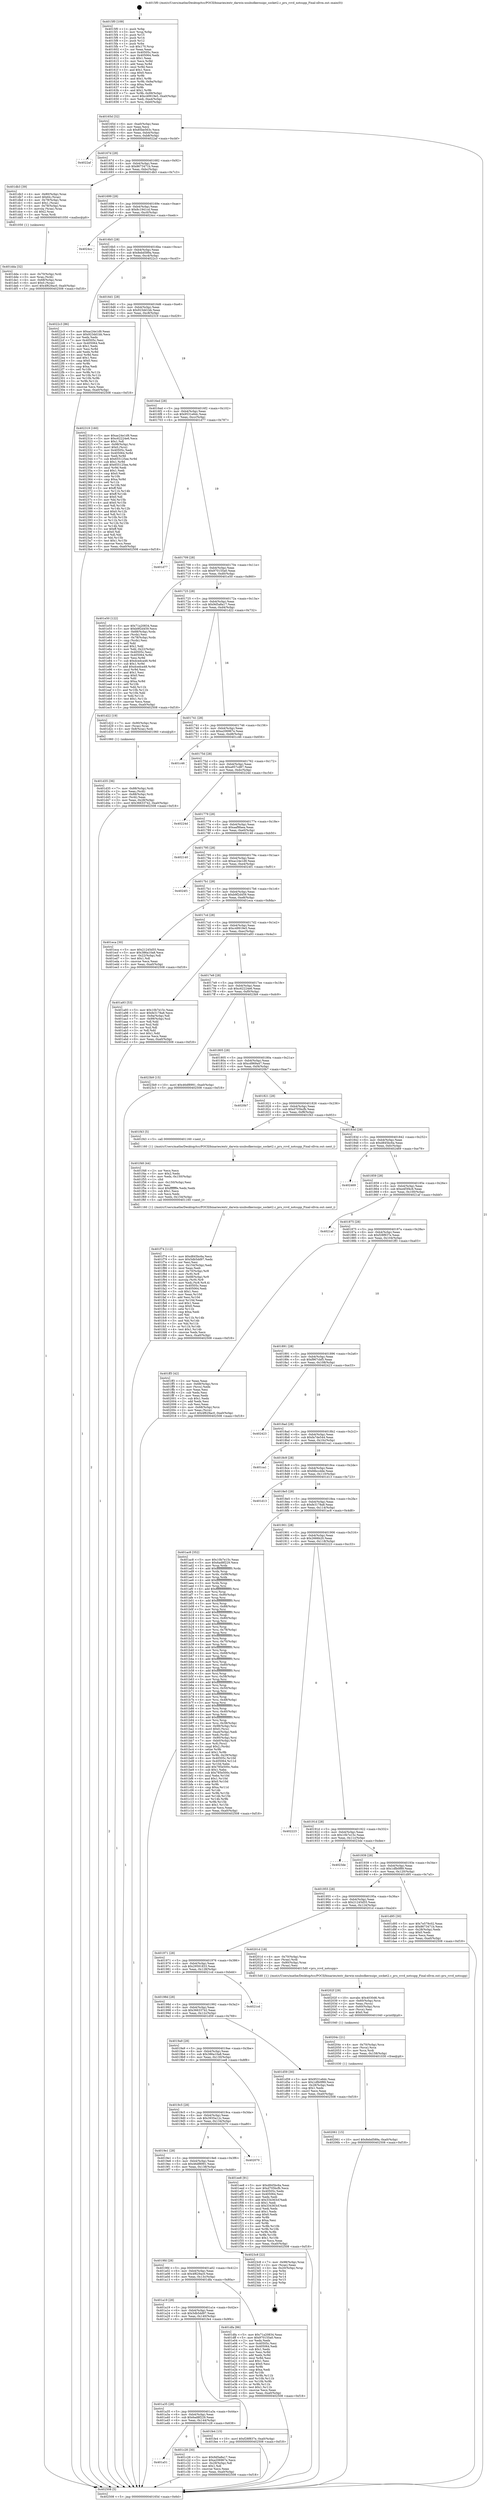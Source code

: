 digraph "0x4015f0" {
  label = "0x4015f0 (/mnt/c/Users/mathe/Desktop/tcc/POCII/binaries/extr_darwin-xnubsdkernuipc_socket2.c_pru_rcvd_notsupp_Final-ollvm.out::main(0))"
  labelloc = "t"
  node[shape=record]

  Entry [label="",width=0.3,height=0.3,shape=circle,fillcolor=black,style=filled]
  "0x40165d" [label="{
     0x40165d [32]\l
     | [instrs]\l
     &nbsp;&nbsp;0x40165d \<+6\>: mov -0xa0(%rbp),%eax\l
     &nbsp;&nbsp;0x401663 \<+2\>: mov %eax,%ecx\l
     &nbsp;&nbsp;0x401665 \<+6\>: sub $0x85be563c,%ecx\l
     &nbsp;&nbsp;0x40166b \<+6\>: mov %eax,-0xb4(%rbp)\l
     &nbsp;&nbsp;0x401671 \<+6\>: mov %ecx,-0xb8(%rbp)\l
     &nbsp;&nbsp;0x401677 \<+6\>: je 00000000004022af \<main+0xcbf\>\l
  }"]
  "0x4022af" [label="{
     0x4022af\l
  }", style=dashed]
  "0x40167d" [label="{
     0x40167d [28]\l
     | [instrs]\l
     &nbsp;&nbsp;0x40167d \<+5\>: jmp 0000000000401682 \<main+0x92\>\l
     &nbsp;&nbsp;0x401682 \<+6\>: mov -0xb4(%rbp),%eax\l
     &nbsp;&nbsp;0x401688 \<+5\>: sub $0x8673471b,%eax\l
     &nbsp;&nbsp;0x40168d \<+6\>: mov %eax,-0xbc(%rbp)\l
     &nbsp;&nbsp;0x401693 \<+6\>: je 0000000000401db3 \<main+0x7c3\>\l
  }"]
  Exit [label="",width=0.3,height=0.3,shape=circle,fillcolor=black,style=filled,peripheries=2]
  "0x401db3" [label="{
     0x401db3 [39]\l
     | [instrs]\l
     &nbsp;&nbsp;0x401db3 \<+4\>: mov -0x80(%rbp),%rax\l
     &nbsp;&nbsp;0x401db7 \<+6\>: movl $0x64,(%rax)\l
     &nbsp;&nbsp;0x401dbd \<+4\>: mov -0x78(%rbp),%rax\l
     &nbsp;&nbsp;0x401dc1 \<+6\>: movl $0x1,(%rax)\l
     &nbsp;&nbsp;0x401dc7 \<+4\>: mov -0x78(%rbp),%rax\l
     &nbsp;&nbsp;0x401dcb \<+3\>: movslq (%rax),%rax\l
     &nbsp;&nbsp;0x401dce \<+4\>: shl $0x2,%rax\l
     &nbsp;&nbsp;0x401dd2 \<+3\>: mov %rax,%rdi\l
     &nbsp;&nbsp;0x401dd5 \<+5\>: call 0000000000401050 \<malloc@plt\>\l
     | [calls]\l
     &nbsp;&nbsp;0x401050 \{1\} (unknown)\l
  }"]
  "0x401699" [label="{
     0x401699 [28]\l
     | [instrs]\l
     &nbsp;&nbsp;0x401699 \<+5\>: jmp 000000000040169e \<main+0xae\>\l
     &nbsp;&nbsp;0x40169e \<+6\>: mov -0xb4(%rbp),%eax\l
     &nbsp;&nbsp;0x4016a4 \<+5\>: sub $0x8c1941cd,%eax\l
     &nbsp;&nbsp;0x4016a9 \<+6\>: mov %eax,-0xc0(%rbp)\l
     &nbsp;&nbsp;0x4016af \<+6\>: je 00000000004024cc \<main+0xedc\>\l
  }"]
  "0x402061" [label="{
     0x402061 [15]\l
     | [instrs]\l
     &nbsp;&nbsp;0x402061 \<+10\>: movl $0x8ebd589a,-0xa0(%rbp)\l
     &nbsp;&nbsp;0x40206b \<+5\>: jmp 0000000000402508 \<main+0xf18\>\l
  }"]
  "0x4024cc" [label="{
     0x4024cc\l
  }", style=dashed]
  "0x4016b5" [label="{
     0x4016b5 [28]\l
     | [instrs]\l
     &nbsp;&nbsp;0x4016b5 \<+5\>: jmp 00000000004016ba \<main+0xca\>\l
     &nbsp;&nbsp;0x4016ba \<+6\>: mov -0xb4(%rbp),%eax\l
     &nbsp;&nbsp;0x4016c0 \<+5\>: sub $0x8ebd589a,%eax\l
     &nbsp;&nbsp;0x4016c5 \<+6\>: mov %eax,-0xc4(%rbp)\l
     &nbsp;&nbsp;0x4016cb \<+6\>: je 00000000004022c3 \<main+0xcd3\>\l
  }"]
  "0x40204c" [label="{
     0x40204c [21]\l
     | [instrs]\l
     &nbsp;&nbsp;0x40204c \<+4\>: mov -0x70(%rbp),%rcx\l
     &nbsp;&nbsp;0x402050 \<+3\>: mov (%rcx),%rcx\l
     &nbsp;&nbsp;0x402053 \<+3\>: mov %rcx,%rdi\l
     &nbsp;&nbsp;0x402056 \<+6\>: mov %eax,-0x158(%rbp)\l
     &nbsp;&nbsp;0x40205c \<+5\>: call 0000000000401030 \<free@plt\>\l
     | [calls]\l
     &nbsp;&nbsp;0x401030 \{1\} (unknown)\l
  }"]
  "0x4022c3" [label="{
     0x4022c3 [86]\l
     | [instrs]\l
     &nbsp;&nbsp;0x4022c3 \<+5\>: mov $0xac24e1d9,%eax\l
     &nbsp;&nbsp;0x4022c8 \<+5\>: mov $0x923dd1bb,%ecx\l
     &nbsp;&nbsp;0x4022cd \<+2\>: xor %edx,%edx\l
     &nbsp;&nbsp;0x4022cf \<+7\>: mov 0x40505c,%esi\l
     &nbsp;&nbsp;0x4022d6 \<+7\>: mov 0x405064,%edi\l
     &nbsp;&nbsp;0x4022dd \<+3\>: sub $0x1,%edx\l
     &nbsp;&nbsp;0x4022e0 \<+3\>: mov %esi,%r8d\l
     &nbsp;&nbsp;0x4022e3 \<+3\>: add %edx,%r8d\l
     &nbsp;&nbsp;0x4022e6 \<+4\>: imul %r8d,%esi\l
     &nbsp;&nbsp;0x4022ea \<+3\>: and $0x1,%esi\l
     &nbsp;&nbsp;0x4022ed \<+3\>: cmp $0x0,%esi\l
     &nbsp;&nbsp;0x4022f0 \<+4\>: sete %r9b\l
     &nbsp;&nbsp;0x4022f4 \<+3\>: cmp $0xa,%edi\l
     &nbsp;&nbsp;0x4022f7 \<+4\>: setl %r10b\l
     &nbsp;&nbsp;0x4022fb \<+3\>: mov %r9b,%r11b\l
     &nbsp;&nbsp;0x4022fe \<+3\>: and %r10b,%r11b\l
     &nbsp;&nbsp;0x402301 \<+3\>: xor %r10b,%r9b\l
     &nbsp;&nbsp;0x402304 \<+3\>: or %r9b,%r11b\l
     &nbsp;&nbsp;0x402307 \<+4\>: test $0x1,%r11b\l
     &nbsp;&nbsp;0x40230b \<+3\>: cmovne %ecx,%eax\l
     &nbsp;&nbsp;0x40230e \<+6\>: mov %eax,-0xa0(%rbp)\l
     &nbsp;&nbsp;0x402314 \<+5\>: jmp 0000000000402508 \<main+0xf18\>\l
  }"]
  "0x4016d1" [label="{
     0x4016d1 [28]\l
     | [instrs]\l
     &nbsp;&nbsp;0x4016d1 \<+5\>: jmp 00000000004016d6 \<main+0xe6\>\l
     &nbsp;&nbsp;0x4016d6 \<+6\>: mov -0xb4(%rbp),%eax\l
     &nbsp;&nbsp;0x4016dc \<+5\>: sub $0x923dd1bb,%eax\l
     &nbsp;&nbsp;0x4016e1 \<+6\>: mov %eax,-0xc8(%rbp)\l
     &nbsp;&nbsp;0x4016e7 \<+6\>: je 0000000000402319 \<main+0xd29\>\l
  }"]
  "0x40202f" [label="{
     0x40202f [29]\l
     | [instrs]\l
     &nbsp;&nbsp;0x40202f \<+10\>: movabs $0x4030d6,%rdi\l
     &nbsp;&nbsp;0x402039 \<+4\>: mov -0x60(%rbp),%rcx\l
     &nbsp;&nbsp;0x40203d \<+2\>: mov %eax,(%rcx)\l
     &nbsp;&nbsp;0x40203f \<+4\>: mov -0x60(%rbp),%rcx\l
     &nbsp;&nbsp;0x402043 \<+2\>: mov (%rcx),%esi\l
     &nbsp;&nbsp;0x402045 \<+2\>: mov $0x0,%al\l
     &nbsp;&nbsp;0x402047 \<+5\>: call 0000000000401040 \<printf@plt\>\l
     | [calls]\l
     &nbsp;&nbsp;0x401040 \{1\} (unknown)\l
  }"]
  "0x402319" [label="{
     0x402319 [160]\l
     | [instrs]\l
     &nbsp;&nbsp;0x402319 \<+5\>: mov $0xac24e1d9,%eax\l
     &nbsp;&nbsp;0x40231e \<+5\>: mov $0xc62224e6,%ecx\l
     &nbsp;&nbsp;0x402323 \<+2\>: mov $0x1,%dl\l
     &nbsp;&nbsp;0x402325 \<+7\>: mov -0x98(%rbp),%rsi\l
     &nbsp;&nbsp;0x40232c \<+6\>: movl $0x0,(%rsi)\l
     &nbsp;&nbsp;0x402332 \<+7\>: mov 0x40505c,%edi\l
     &nbsp;&nbsp;0x402339 \<+8\>: mov 0x405064,%r8d\l
     &nbsp;&nbsp;0x402341 \<+3\>: mov %edi,%r9d\l
     &nbsp;&nbsp;0x402344 \<+7\>: sub $0x655125ee,%r9d\l
     &nbsp;&nbsp;0x40234b \<+4\>: sub $0x1,%r9d\l
     &nbsp;&nbsp;0x40234f \<+7\>: add $0x655125ee,%r9d\l
     &nbsp;&nbsp;0x402356 \<+4\>: imul %r9d,%edi\l
     &nbsp;&nbsp;0x40235a \<+3\>: and $0x1,%edi\l
     &nbsp;&nbsp;0x40235d \<+3\>: cmp $0x0,%edi\l
     &nbsp;&nbsp;0x402360 \<+4\>: sete %r10b\l
     &nbsp;&nbsp;0x402364 \<+4\>: cmp $0xa,%r8d\l
     &nbsp;&nbsp;0x402368 \<+4\>: setl %r11b\l
     &nbsp;&nbsp;0x40236c \<+3\>: mov %r10b,%bl\l
     &nbsp;&nbsp;0x40236f \<+3\>: xor $0xff,%bl\l
     &nbsp;&nbsp;0x402372 \<+3\>: mov %r11b,%r14b\l
     &nbsp;&nbsp;0x402375 \<+4\>: xor $0xff,%r14b\l
     &nbsp;&nbsp;0x402379 \<+3\>: xor $0x0,%dl\l
     &nbsp;&nbsp;0x40237c \<+3\>: mov %bl,%r15b\l
     &nbsp;&nbsp;0x40237f \<+4\>: and $0x0,%r15b\l
     &nbsp;&nbsp;0x402383 \<+3\>: and %dl,%r10b\l
     &nbsp;&nbsp;0x402386 \<+3\>: mov %r14b,%r12b\l
     &nbsp;&nbsp;0x402389 \<+4\>: and $0x0,%r12b\l
     &nbsp;&nbsp;0x40238d \<+3\>: and %dl,%r11b\l
     &nbsp;&nbsp;0x402390 \<+3\>: or %r10b,%r15b\l
     &nbsp;&nbsp;0x402393 \<+3\>: or %r11b,%r12b\l
     &nbsp;&nbsp;0x402396 \<+3\>: xor %r12b,%r15b\l
     &nbsp;&nbsp;0x402399 \<+3\>: or %r14b,%bl\l
     &nbsp;&nbsp;0x40239c \<+3\>: xor $0xff,%bl\l
     &nbsp;&nbsp;0x40239f \<+3\>: or $0x0,%dl\l
     &nbsp;&nbsp;0x4023a2 \<+2\>: and %dl,%bl\l
     &nbsp;&nbsp;0x4023a4 \<+3\>: or %bl,%r15b\l
     &nbsp;&nbsp;0x4023a7 \<+4\>: test $0x1,%r15b\l
     &nbsp;&nbsp;0x4023ab \<+3\>: cmovne %ecx,%eax\l
     &nbsp;&nbsp;0x4023ae \<+6\>: mov %eax,-0xa0(%rbp)\l
     &nbsp;&nbsp;0x4023b4 \<+5\>: jmp 0000000000402508 \<main+0xf18\>\l
  }"]
  "0x4016ed" [label="{
     0x4016ed [28]\l
     | [instrs]\l
     &nbsp;&nbsp;0x4016ed \<+5\>: jmp 00000000004016f2 \<main+0x102\>\l
     &nbsp;&nbsp;0x4016f2 \<+6\>: mov -0xb4(%rbp),%eax\l
     &nbsp;&nbsp;0x4016f8 \<+5\>: sub $0x9531e6dc,%eax\l
     &nbsp;&nbsp;0x4016fd \<+6\>: mov %eax,-0xcc(%rbp)\l
     &nbsp;&nbsp;0x401703 \<+6\>: je 0000000000401d77 \<main+0x787\>\l
  }"]
  "0x401f74" [label="{
     0x401f74 [112]\l
     | [instrs]\l
     &nbsp;&nbsp;0x401f74 \<+5\>: mov $0xd845bc6a,%ecx\l
     &nbsp;&nbsp;0x401f79 \<+5\>: mov $0x5db5dd97,%edx\l
     &nbsp;&nbsp;0x401f7e \<+2\>: xor %esi,%esi\l
     &nbsp;&nbsp;0x401f80 \<+6\>: mov -0x154(%rbp),%edi\l
     &nbsp;&nbsp;0x401f86 \<+3\>: imul %eax,%edi\l
     &nbsp;&nbsp;0x401f89 \<+4\>: mov -0x70(%rbp),%r8\l
     &nbsp;&nbsp;0x401f8d \<+3\>: mov (%r8),%r8\l
     &nbsp;&nbsp;0x401f90 \<+4\>: mov -0x68(%rbp),%r9\l
     &nbsp;&nbsp;0x401f94 \<+3\>: movslq (%r9),%r9\l
     &nbsp;&nbsp;0x401f97 \<+4\>: mov %edi,(%r8,%r9,4)\l
     &nbsp;&nbsp;0x401f9b \<+7\>: mov 0x40505c,%eax\l
     &nbsp;&nbsp;0x401fa2 \<+7\>: mov 0x405064,%edi\l
     &nbsp;&nbsp;0x401fa9 \<+3\>: sub $0x1,%esi\l
     &nbsp;&nbsp;0x401fac \<+3\>: mov %eax,%r10d\l
     &nbsp;&nbsp;0x401faf \<+3\>: add %esi,%r10d\l
     &nbsp;&nbsp;0x401fb2 \<+4\>: imul %r10d,%eax\l
     &nbsp;&nbsp;0x401fb6 \<+3\>: and $0x1,%eax\l
     &nbsp;&nbsp;0x401fb9 \<+3\>: cmp $0x0,%eax\l
     &nbsp;&nbsp;0x401fbc \<+4\>: sete %r11b\l
     &nbsp;&nbsp;0x401fc0 \<+3\>: cmp $0xa,%edi\l
     &nbsp;&nbsp;0x401fc3 \<+3\>: setl %bl\l
     &nbsp;&nbsp;0x401fc6 \<+3\>: mov %r11b,%r14b\l
     &nbsp;&nbsp;0x401fc9 \<+3\>: and %bl,%r14b\l
     &nbsp;&nbsp;0x401fcc \<+3\>: xor %bl,%r11b\l
     &nbsp;&nbsp;0x401fcf \<+3\>: or %r11b,%r14b\l
     &nbsp;&nbsp;0x401fd2 \<+4\>: test $0x1,%r14b\l
     &nbsp;&nbsp;0x401fd6 \<+3\>: cmovne %edx,%ecx\l
     &nbsp;&nbsp;0x401fd9 \<+6\>: mov %ecx,-0xa0(%rbp)\l
     &nbsp;&nbsp;0x401fdf \<+5\>: jmp 0000000000402508 \<main+0xf18\>\l
  }"]
  "0x401d77" [label="{
     0x401d77\l
  }", style=dashed]
  "0x401709" [label="{
     0x401709 [28]\l
     | [instrs]\l
     &nbsp;&nbsp;0x401709 \<+5\>: jmp 000000000040170e \<main+0x11e\>\l
     &nbsp;&nbsp;0x40170e \<+6\>: mov -0xb4(%rbp),%eax\l
     &nbsp;&nbsp;0x401714 \<+5\>: sub $0x970155a0,%eax\l
     &nbsp;&nbsp;0x401719 \<+6\>: mov %eax,-0xd0(%rbp)\l
     &nbsp;&nbsp;0x40171f \<+6\>: je 0000000000401e50 \<main+0x860\>\l
  }"]
  "0x401f48" [label="{
     0x401f48 [44]\l
     | [instrs]\l
     &nbsp;&nbsp;0x401f48 \<+2\>: xor %ecx,%ecx\l
     &nbsp;&nbsp;0x401f4a \<+5\>: mov $0x2,%edx\l
     &nbsp;&nbsp;0x401f4f \<+6\>: mov %edx,-0x150(%rbp)\l
     &nbsp;&nbsp;0x401f55 \<+1\>: cltd\l
     &nbsp;&nbsp;0x401f56 \<+6\>: mov -0x150(%rbp),%esi\l
     &nbsp;&nbsp;0x401f5c \<+2\>: idiv %esi\l
     &nbsp;&nbsp;0x401f5e \<+6\>: imul $0xfffffffe,%edx,%edx\l
     &nbsp;&nbsp;0x401f64 \<+3\>: sub $0x1,%ecx\l
     &nbsp;&nbsp;0x401f67 \<+2\>: sub %ecx,%edx\l
     &nbsp;&nbsp;0x401f69 \<+6\>: mov %edx,-0x154(%rbp)\l
     &nbsp;&nbsp;0x401f6f \<+5\>: call 0000000000401160 \<next_i\>\l
     | [calls]\l
     &nbsp;&nbsp;0x401160 \{1\} (/mnt/c/Users/mathe/Desktop/tcc/POCII/binaries/extr_darwin-xnubsdkernuipc_socket2.c_pru_rcvd_notsupp_Final-ollvm.out::next_i)\l
  }"]
  "0x401e50" [label="{
     0x401e50 [122]\l
     | [instrs]\l
     &nbsp;&nbsp;0x401e50 \<+5\>: mov $0x71a20834,%eax\l
     &nbsp;&nbsp;0x401e55 \<+5\>: mov $0xb9f2d459,%ecx\l
     &nbsp;&nbsp;0x401e5a \<+4\>: mov -0x68(%rbp),%rdx\l
     &nbsp;&nbsp;0x401e5e \<+2\>: mov (%rdx),%esi\l
     &nbsp;&nbsp;0x401e60 \<+4\>: mov -0x78(%rbp),%rdx\l
     &nbsp;&nbsp;0x401e64 \<+2\>: cmp (%rdx),%esi\l
     &nbsp;&nbsp;0x401e66 \<+4\>: setl %dil\l
     &nbsp;&nbsp;0x401e6a \<+4\>: and $0x1,%dil\l
     &nbsp;&nbsp;0x401e6e \<+4\>: mov %dil,-0x22(%rbp)\l
     &nbsp;&nbsp;0x401e72 \<+7\>: mov 0x40505c,%esi\l
     &nbsp;&nbsp;0x401e79 \<+8\>: mov 0x405064,%r8d\l
     &nbsp;&nbsp;0x401e81 \<+3\>: mov %esi,%r9d\l
     &nbsp;&nbsp;0x401e84 \<+7\>: sub $0xdcedca48,%r9d\l
     &nbsp;&nbsp;0x401e8b \<+4\>: sub $0x1,%r9d\l
     &nbsp;&nbsp;0x401e8f \<+7\>: add $0xdcedca48,%r9d\l
     &nbsp;&nbsp;0x401e96 \<+4\>: imul %r9d,%esi\l
     &nbsp;&nbsp;0x401e9a \<+3\>: and $0x1,%esi\l
     &nbsp;&nbsp;0x401e9d \<+3\>: cmp $0x0,%esi\l
     &nbsp;&nbsp;0x401ea0 \<+4\>: sete %dil\l
     &nbsp;&nbsp;0x401ea4 \<+4\>: cmp $0xa,%r8d\l
     &nbsp;&nbsp;0x401ea8 \<+4\>: setl %r10b\l
     &nbsp;&nbsp;0x401eac \<+3\>: mov %dil,%r11b\l
     &nbsp;&nbsp;0x401eaf \<+3\>: and %r10b,%r11b\l
     &nbsp;&nbsp;0x401eb2 \<+3\>: xor %r10b,%dil\l
     &nbsp;&nbsp;0x401eb5 \<+3\>: or %dil,%r11b\l
     &nbsp;&nbsp;0x401eb8 \<+4\>: test $0x1,%r11b\l
     &nbsp;&nbsp;0x401ebc \<+3\>: cmovne %ecx,%eax\l
     &nbsp;&nbsp;0x401ebf \<+6\>: mov %eax,-0xa0(%rbp)\l
     &nbsp;&nbsp;0x401ec5 \<+5\>: jmp 0000000000402508 \<main+0xf18\>\l
  }"]
  "0x401725" [label="{
     0x401725 [28]\l
     | [instrs]\l
     &nbsp;&nbsp;0x401725 \<+5\>: jmp 000000000040172a \<main+0x13a\>\l
     &nbsp;&nbsp;0x40172a \<+6\>: mov -0xb4(%rbp),%eax\l
     &nbsp;&nbsp;0x401730 \<+5\>: sub $0x9d5a8a17,%eax\l
     &nbsp;&nbsp;0x401735 \<+6\>: mov %eax,-0xd4(%rbp)\l
     &nbsp;&nbsp;0x40173b \<+6\>: je 0000000000401d22 \<main+0x732\>\l
  }"]
  "0x401dda" [label="{
     0x401dda [32]\l
     | [instrs]\l
     &nbsp;&nbsp;0x401dda \<+4\>: mov -0x70(%rbp),%rdi\l
     &nbsp;&nbsp;0x401dde \<+3\>: mov %rax,(%rdi)\l
     &nbsp;&nbsp;0x401de1 \<+4\>: mov -0x68(%rbp),%rax\l
     &nbsp;&nbsp;0x401de5 \<+6\>: movl $0x0,(%rax)\l
     &nbsp;&nbsp;0x401deb \<+10\>: movl $0x4f629ac0,-0xa0(%rbp)\l
     &nbsp;&nbsp;0x401df5 \<+5\>: jmp 0000000000402508 \<main+0xf18\>\l
  }"]
  "0x401d22" [label="{
     0x401d22 [19]\l
     | [instrs]\l
     &nbsp;&nbsp;0x401d22 \<+7\>: mov -0x90(%rbp),%rax\l
     &nbsp;&nbsp;0x401d29 \<+3\>: mov (%rax),%rax\l
     &nbsp;&nbsp;0x401d2c \<+4\>: mov 0x8(%rax),%rdi\l
     &nbsp;&nbsp;0x401d30 \<+5\>: call 0000000000401060 \<atoi@plt\>\l
     | [calls]\l
     &nbsp;&nbsp;0x401060 \{1\} (unknown)\l
  }"]
  "0x401741" [label="{
     0x401741 [28]\l
     | [instrs]\l
     &nbsp;&nbsp;0x401741 \<+5\>: jmp 0000000000401746 \<main+0x156\>\l
     &nbsp;&nbsp;0x401746 \<+6\>: mov -0xb4(%rbp),%eax\l
     &nbsp;&nbsp;0x40174c \<+5\>: sub $0xa206967e,%eax\l
     &nbsp;&nbsp;0x401751 \<+6\>: mov %eax,-0xd8(%rbp)\l
     &nbsp;&nbsp;0x401757 \<+6\>: je 0000000000401c46 \<main+0x656\>\l
  }"]
  "0x401d35" [label="{
     0x401d35 [36]\l
     | [instrs]\l
     &nbsp;&nbsp;0x401d35 \<+7\>: mov -0x88(%rbp),%rdi\l
     &nbsp;&nbsp;0x401d3c \<+2\>: mov %eax,(%rdi)\l
     &nbsp;&nbsp;0x401d3e \<+7\>: mov -0x88(%rbp),%rdi\l
     &nbsp;&nbsp;0x401d45 \<+2\>: mov (%rdi),%eax\l
     &nbsp;&nbsp;0x401d47 \<+3\>: mov %eax,-0x28(%rbp)\l
     &nbsp;&nbsp;0x401d4a \<+10\>: movl $0x36633742,-0xa0(%rbp)\l
     &nbsp;&nbsp;0x401d54 \<+5\>: jmp 0000000000402508 \<main+0xf18\>\l
  }"]
  "0x401c46" [label="{
     0x401c46\l
  }", style=dashed]
  "0x40175d" [label="{
     0x40175d [28]\l
     | [instrs]\l
     &nbsp;&nbsp;0x40175d \<+5\>: jmp 0000000000401762 \<main+0x172\>\l
     &nbsp;&nbsp;0x401762 \<+6\>: mov -0xb4(%rbp),%eax\l
     &nbsp;&nbsp;0x401768 \<+5\>: sub $0xa957cd87,%eax\l
     &nbsp;&nbsp;0x40176d \<+6\>: mov %eax,-0xdc(%rbp)\l
     &nbsp;&nbsp;0x401773 \<+6\>: je 000000000040224d \<main+0xc5d\>\l
  }"]
  "0x401a51" [label="{
     0x401a51\l
  }", style=dashed]
  "0x40224d" [label="{
     0x40224d\l
  }", style=dashed]
  "0x401779" [label="{
     0x401779 [28]\l
     | [instrs]\l
     &nbsp;&nbsp;0x401779 \<+5\>: jmp 000000000040177e \<main+0x18e\>\l
     &nbsp;&nbsp;0x40177e \<+6\>: mov -0xb4(%rbp),%eax\l
     &nbsp;&nbsp;0x401784 \<+5\>: sub $0xaaf9faea,%eax\l
     &nbsp;&nbsp;0x401789 \<+6\>: mov %eax,-0xe0(%rbp)\l
     &nbsp;&nbsp;0x40178f \<+6\>: je 0000000000402140 \<main+0xb50\>\l
  }"]
  "0x401c28" [label="{
     0x401c28 [30]\l
     | [instrs]\l
     &nbsp;&nbsp;0x401c28 \<+5\>: mov $0x9d5a8a17,%eax\l
     &nbsp;&nbsp;0x401c2d \<+5\>: mov $0xa206967e,%ecx\l
     &nbsp;&nbsp;0x401c32 \<+3\>: mov -0x29(%rbp),%dl\l
     &nbsp;&nbsp;0x401c35 \<+3\>: test $0x1,%dl\l
     &nbsp;&nbsp;0x401c38 \<+3\>: cmovne %ecx,%eax\l
     &nbsp;&nbsp;0x401c3b \<+6\>: mov %eax,-0xa0(%rbp)\l
     &nbsp;&nbsp;0x401c41 \<+5\>: jmp 0000000000402508 \<main+0xf18\>\l
  }"]
  "0x402140" [label="{
     0x402140\l
  }", style=dashed]
  "0x401795" [label="{
     0x401795 [28]\l
     | [instrs]\l
     &nbsp;&nbsp;0x401795 \<+5\>: jmp 000000000040179a \<main+0x1aa\>\l
     &nbsp;&nbsp;0x40179a \<+6\>: mov -0xb4(%rbp),%eax\l
     &nbsp;&nbsp;0x4017a0 \<+5\>: sub $0xac24e1d9,%eax\l
     &nbsp;&nbsp;0x4017a5 \<+6\>: mov %eax,-0xe4(%rbp)\l
     &nbsp;&nbsp;0x4017ab \<+6\>: je 00000000004024f1 \<main+0xf01\>\l
  }"]
  "0x401a35" [label="{
     0x401a35 [28]\l
     | [instrs]\l
     &nbsp;&nbsp;0x401a35 \<+5\>: jmp 0000000000401a3a \<main+0x44a\>\l
     &nbsp;&nbsp;0x401a3a \<+6\>: mov -0xb4(%rbp),%eax\l
     &nbsp;&nbsp;0x401a40 \<+5\>: sub $0x6ad8f229,%eax\l
     &nbsp;&nbsp;0x401a45 \<+6\>: mov %eax,-0x144(%rbp)\l
     &nbsp;&nbsp;0x401a4b \<+6\>: je 0000000000401c28 \<main+0x638\>\l
  }"]
  "0x4024f1" [label="{
     0x4024f1\l
  }", style=dashed]
  "0x4017b1" [label="{
     0x4017b1 [28]\l
     | [instrs]\l
     &nbsp;&nbsp;0x4017b1 \<+5\>: jmp 00000000004017b6 \<main+0x1c6\>\l
     &nbsp;&nbsp;0x4017b6 \<+6\>: mov -0xb4(%rbp),%eax\l
     &nbsp;&nbsp;0x4017bc \<+5\>: sub $0xb9f2d459,%eax\l
     &nbsp;&nbsp;0x4017c1 \<+6\>: mov %eax,-0xe8(%rbp)\l
     &nbsp;&nbsp;0x4017c7 \<+6\>: je 0000000000401eca \<main+0x8da\>\l
  }"]
  "0x401fe4" [label="{
     0x401fe4 [15]\l
     | [instrs]\l
     &nbsp;&nbsp;0x401fe4 \<+10\>: movl $0xf28f837e,-0xa0(%rbp)\l
     &nbsp;&nbsp;0x401fee \<+5\>: jmp 0000000000402508 \<main+0xf18\>\l
  }"]
  "0x401eca" [label="{
     0x401eca [30]\l
     | [instrs]\l
     &nbsp;&nbsp;0x401eca \<+5\>: mov $0x21245d55,%eax\l
     &nbsp;&nbsp;0x401ecf \<+5\>: mov $0x386a10a8,%ecx\l
     &nbsp;&nbsp;0x401ed4 \<+3\>: mov -0x22(%rbp),%dl\l
     &nbsp;&nbsp;0x401ed7 \<+3\>: test $0x1,%dl\l
     &nbsp;&nbsp;0x401eda \<+3\>: cmovne %ecx,%eax\l
     &nbsp;&nbsp;0x401edd \<+6\>: mov %eax,-0xa0(%rbp)\l
     &nbsp;&nbsp;0x401ee3 \<+5\>: jmp 0000000000402508 \<main+0xf18\>\l
  }"]
  "0x4017cd" [label="{
     0x4017cd [28]\l
     | [instrs]\l
     &nbsp;&nbsp;0x4017cd \<+5\>: jmp 00000000004017d2 \<main+0x1e2\>\l
     &nbsp;&nbsp;0x4017d2 \<+6\>: mov -0xb4(%rbp),%eax\l
     &nbsp;&nbsp;0x4017d8 \<+5\>: sub $0xc49919e5,%eax\l
     &nbsp;&nbsp;0x4017dd \<+6\>: mov %eax,-0xec(%rbp)\l
     &nbsp;&nbsp;0x4017e3 \<+6\>: je 0000000000401a93 \<main+0x4a3\>\l
  }"]
  "0x401a19" [label="{
     0x401a19 [28]\l
     | [instrs]\l
     &nbsp;&nbsp;0x401a19 \<+5\>: jmp 0000000000401a1e \<main+0x42e\>\l
     &nbsp;&nbsp;0x401a1e \<+6\>: mov -0xb4(%rbp),%eax\l
     &nbsp;&nbsp;0x401a24 \<+5\>: sub $0x5db5dd97,%eax\l
     &nbsp;&nbsp;0x401a29 \<+6\>: mov %eax,-0x140(%rbp)\l
     &nbsp;&nbsp;0x401a2f \<+6\>: je 0000000000401fe4 \<main+0x9f4\>\l
  }"]
  "0x401a93" [label="{
     0x401a93 [53]\l
     | [instrs]\l
     &nbsp;&nbsp;0x401a93 \<+5\>: mov $0x10b7e15c,%eax\l
     &nbsp;&nbsp;0x401a98 \<+5\>: mov $0xfe3178a8,%ecx\l
     &nbsp;&nbsp;0x401a9d \<+6\>: mov -0x9a(%rbp),%dl\l
     &nbsp;&nbsp;0x401aa3 \<+7\>: mov -0x99(%rbp),%sil\l
     &nbsp;&nbsp;0x401aaa \<+3\>: mov %dl,%dil\l
     &nbsp;&nbsp;0x401aad \<+3\>: and %sil,%dil\l
     &nbsp;&nbsp;0x401ab0 \<+3\>: xor %sil,%dl\l
     &nbsp;&nbsp;0x401ab3 \<+3\>: or %dl,%dil\l
     &nbsp;&nbsp;0x401ab6 \<+4\>: test $0x1,%dil\l
     &nbsp;&nbsp;0x401aba \<+3\>: cmovne %ecx,%eax\l
     &nbsp;&nbsp;0x401abd \<+6\>: mov %eax,-0xa0(%rbp)\l
     &nbsp;&nbsp;0x401ac3 \<+5\>: jmp 0000000000402508 \<main+0xf18\>\l
  }"]
  "0x4017e9" [label="{
     0x4017e9 [28]\l
     | [instrs]\l
     &nbsp;&nbsp;0x4017e9 \<+5\>: jmp 00000000004017ee \<main+0x1fe\>\l
     &nbsp;&nbsp;0x4017ee \<+6\>: mov -0xb4(%rbp),%eax\l
     &nbsp;&nbsp;0x4017f4 \<+5\>: sub $0xc62224e6,%eax\l
     &nbsp;&nbsp;0x4017f9 \<+6\>: mov %eax,-0xf0(%rbp)\l
     &nbsp;&nbsp;0x4017ff \<+6\>: je 00000000004023b9 \<main+0xdc9\>\l
  }"]
  "0x402508" [label="{
     0x402508 [5]\l
     | [instrs]\l
     &nbsp;&nbsp;0x402508 \<+5\>: jmp 000000000040165d \<main+0x6d\>\l
  }"]
  "0x4015f0" [label="{
     0x4015f0 [109]\l
     | [instrs]\l
     &nbsp;&nbsp;0x4015f0 \<+1\>: push %rbp\l
     &nbsp;&nbsp;0x4015f1 \<+3\>: mov %rsp,%rbp\l
     &nbsp;&nbsp;0x4015f4 \<+2\>: push %r15\l
     &nbsp;&nbsp;0x4015f6 \<+2\>: push %r14\l
     &nbsp;&nbsp;0x4015f8 \<+2\>: push %r12\l
     &nbsp;&nbsp;0x4015fa \<+1\>: push %rbx\l
     &nbsp;&nbsp;0x4015fb \<+7\>: sub $0x170,%rsp\l
     &nbsp;&nbsp;0x401602 \<+2\>: xor %eax,%eax\l
     &nbsp;&nbsp;0x401604 \<+7\>: mov 0x40505c,%ecx\l
     &nbsp;&nbsp;0x40160b \<+7\>: mov 0x405064,%edx\l
     &nbsp;&nbsp;0x401612 \<+3\>: sub $0x1,%eax\l
     &nbsp;&nbsp;0x401615 \<+3\>: mov %ecx,%r8d\l
     &nbsp;&nbsp;0x401618 \<+3\>: add %eax,%r8d\l
     &nbsp;&nbsp;0x40161b \<+4\>: imul %r8d,%ecx\l
     &nbsp;&nbsp;0x40161f \<+3\>: and $0x1,%ecx\l
     &nbsp;&nbsp;0x401622 \<+3\>: cmp $0x0,%ecx\l
     &nbsp;&nbsp;0x401625 \<+4\>: sete %r9b\l
     &nbsp;&nbsp;0x401629 \<+4\>: and $0x1,%r9b\l
     &nbsp;&nbsp;0x40162d \<+7\>: mov %r9b,-0x9a(%rbp)\l
     &nbsp;&nbsp;0x401634 \<+3\>: cmp $0xa,%edx\l
     &nbsp;&nbsp;0x401637 \<+4\>: setl %r9b\l
     &nbsp;&nbsp;0x40163b \<+4\>: and $0x1,%r9b\l
     &nbsp;&nbsp;0x40163f \<+7\>: mov %r9b,-0x99(%rbp)\l
     &nbsp;&nbsp;0x401646 \<+10\>: movl $0xc49919e5,-0xa0(%rbp)\l
     &nbsp;&nbsp;0x401650 \<+6\>: mov %edi,-0xa4(%rbp)\l
     &nbsp;&nbsp;0x401656 \<+7\>: mov %rsi,-0xb0(%rbp)\l
  }"]
  "0x401dfa" [label="{
     0x401dfa [86]\l
     | [instrs]\l
     &nbsp;&nbsp;0x401dfa \<+5\>: mov $0x71a20834,%eax\l
     &nbsp;&nbsp;0x401dff \<+5\>: mov $0x970155a0,%ecx\l
     &nbsp;&nbsp;0x401e04 \<+2\>: xor %edx,%edx\l
     &nbsp;&nbsp;0x401e06 \<+7\>: mov 0x40505c,%esi\l
     &nbsp;&nbsp;0x401e0d \<+7\>: mov 0x405064,%edi\l
     &nbsp;&nbsp;0x401e14 \<+3\>: sub $0x1,%edx\l
     &nbsp;&nbsp;0x401e17 \<+3\>: mov %esi,%r8d\l
     &nbsp;&nbsp;0x401e1a \<+3\>: add %edx,%r8d\l
     &nbsp;&nbsp;0x401e1d \<+4\>: imul %r8d,%esi\l
     &nbsp;&nbsp;0x401e21 \<+3\>: and $0x1,%esi\l
     &nbsp;&nbsp;0x401e24 \<+3\>: cmp $0x0,%esi\l
     &nbsp;&nbsp;0x401e27 \<+4\>: sete %r9b\l
     &nbsp;&nbsp;0x401e2b \<+3\>: cmp $0xa,%edi\l
     &nbsp;&nbsp;0x401e2e \<+4\>: setl %r10b\l
     &nbsp;&nbsp;0x401e32 \<+3\>: mov %r9b,%r11b\l
     &nbsp;&nbsp;0x401e35 \<+3\>: and %r10b,%r11b\l
     &nbsp;&nbsp;0x401e38 \<+3\>: xor %r10b,%r9b\l
     &nbsp;&nbsp;0x401e3b \<+3\>: or %r9b,%r11b\l
     &nbsp;&nbsp;0x401e3e \<+4\>: test $0x1,%r11b\l
     &nbsp;&nbsp;0x401e42 \<+3\>: cmovne %ecx,%eax\l
     &nbsp;&nbsp;0x401e45 \<+6\>: mov %eax,-0xa0(%rbp)\l
     &nbsp;&nbsp;0x401e4b \<+5\>: jmp 0000000000402508 \<main+0xf18\>\l
  }"]
  "0x4023b9" [label="{
     0x4023b9 [15]\l
     | [instrs]\l
     &nbsp;&nbsp;0x4023b9 \<+10\>: movl $0x46df8991,-0xa0(%rbp)\l
     &nbsp;&nbsp;0x4023c3 \<+5\>: jmp 0000000000402508 \<main+0xf18\>\l
  }"]
  "0x401805" [label="{
     0x401805 [28]\l
     | [instrs]\l
     &nbsp;&nbsp;0x401805 \<+5\>: jmp 000000000040180a \<main+0x21a\>\l
     &nbsp;&nbsp;0x40180a \<+6\>: mov -0xb4(%rbp),%eax\l
     &nbsp;&nbsp;0x401810 \<+5\>: sub $0xcd969a47,%eax\l
     &nbsp;&nbsp;0x401815 \<+6\>: mov %eax,-0xf4(%rbp)\l
     &nbsp;&nbsp;0x40181b \<+6\>: je 00000000004020b7 \<main+0xac7\>\l
  }"]
  "0x4019fd" [label="{
     0x4019fd [28]\l
     | [instrs]\l
     &nbsp;&nbsp;0x4019fd \<+5\>: jmp 0000000000401a02 \<main+0x412\>\l
     &nbsp;&nbsp;0x401a02 \<+6\>: mov -0xb4(%rbp),%eax\l
     &nbsp;&nbsp;0x401a08 \<+5\>: sub $0x4f629ac0,%eax\l
     &nbsp;&nbsp;0x401a0d \<+6\>: mov %eax,-0x13c(%rbp)\l
     &nbsp;&nbsp;0x401a13 \<+6\>: je 0000000000401dfa \<main+0x80a\>\l
  }"]
  "0x4020b7" [label="{
     0x4020b7\l
  }", style=dashed]
  "0x401821" [label="{
     0x401821 [28]\l
     | [instrs]\l
     &nbsp;&nbsp;0x401821 \<+5\>: jmp 0000000000401826 \<main+0x236\>\l
     &nbsp;&nbsp;0x401826 \<+6\>: mov -0xb4(%rbp),%eax\l
     &nbsp;&nbsp;0x40182c \<+5\>: sub $0xd705bcfb,%eax\l
     &nbsp;&nbsp;0x401831 \<+6\>: mov %eax,-0xf8(%rbp)\l
     &nbsp;&nbsp;0x401837 \<+6\>: je 0000000000401f43 \<main+0x953\>\l
  }"]
  "0x4023c8" [label="{
     0x4023c8 [22]\l
     | [instrs]\l
     &nbsp;&nbsp;0x4023c8 \<+7\>: mov -0x98(%rbp),%rax\l
     &nbsp;&nbsp;0x4023cf \<+2\>: mov (%rax),%eax\l
     &nbsp;&nbsp;0x4023d1 \<+4\>: lea -0x20(%rbp),%rsp\l
     &nbsp;&nbsp;0x4023d5 \<+1\>: pop %rbx\l
     &nbsp;&nbsp;0x4023d6 \<+2\>: pop %r12\l
     &nbsp;&nbsp;0x4023d8 \<+2\>: pop %r14\l
     &nbsp;&nbsp;0x4023da \<+2\>: pop %r15\l
     &nbsp;&nbsp;0x4023dc \<+1\>: pop %rbp\l
     &nbsp;&nbsp;0x4023dd \<+1\>: ret\l
  }"]
  "0x401f43" [label="{
     0x401f43 [5]\l
     | [instrs]\l
     &nbsp;&nbsp;0x401f43 \<+5\>: call 0000000000401160 \<next_i\>\l
     | [calls]\l
     &nbsp;&nbsp;0x401160 \{1\} (/mnt/c/Users/mathe/Desktop/tcc/POCII/binaries/extr_darwin-xnubsdkernuipc_socket2.c_pru_rcvd_notsupp_Final-ollvm.out::next_i)\l
  }"]
  "0x40183d" [label="{
     0x40183d [28]\l
     | [instrs]\l
     &nbsp;&nbsp;0x40183d \<+5\>: jmp 0000000000401842 \<main+0x252\>\l
     &nbsp;&nbsp;0x401842 \<+6\>: mov -0xb4(%rbp),%eax\l
     &nbsp;&nbsp;0x401848 \<+5\>: sub $0xd845bc6a,%eax\l
     &nbsp;&nbsp;0x40184d \<+6\>: mov %eax,-0xfc(%rbp)\l
     &nbsp;&nbsp;0x401853 \<+6\>: je 0000000000402469 \<main+0xe79\>\l
  }"]
  "0x4019e1" [label="{
     0x4019e1 [28]\l
     | [instrs]\l
     &nbsp;&nbsp;0x4019e1 \<+5\>: jmp 00000000004019e6 \<main+0x3f6\>\l
     &nbsp;&nbsp;0x4019e6 \<+6\>: mov -0xb4(%rbp),%eax\l
     &nbsp;&nbsp;0x4019ec \<+5\>: sub $0x46df8991,%eax\l
     &nbsp;&nbsp;0x4019f1 \<+6\>: mov %eax,-0x138(%rbp)\l
     &nbsp;&nbsp;0x4019f7 \<+6\>: je 00000000004023c8 \<main+0xdd8\>\l
  }"]
  "0x402469" [label="{
     0x402469\l
  }", style=dashed]
  "0x401859" [label="{
     0x401859 [28]\l
     | [instrs]\l
     &nbsp;&nbsp;0x401859 \<+5\>: jmp 000000000040185e \<main+0x26e\>\l
     &nbsp;&nbsp;0x40185e \<+6\>: mov -0xb4(%rbp),%eax\l
     &nbsp;&nbsp;0x401864 \<+5\>: sub $0xe4f3f4c6,%eax\l
     &nbsp;&nbsp;0x401869 \<+6\>: mov %eax,-0x100(%rbp)\l
     &nbsp;&nbsp;0x40186f \<+6\>: je 00000000004021af \<main+0xbbf\>\l
  }"]
  "0x402070" [label="{
     0x402070\l
  }", style=dashed]
  "0x4021af" [label="{
     0x4021af\l
  }", style=dashed]
  "0x401875" [label="{
     0x401875 [28]\l
     | [instrs]\l
     &nbsp;&nbsp;0x401875 \<+5\>: jmp 000000000040187a \<main+0x28a\>\l
     &nbsp;&nbsp;0x40187a \<+6\>: mov -0xb4(%rbp),%eax\l
     &nbsp;&nbsp;0x401880 \<+5\>: sub $0xf28f837e,%eax\l
     &nbsp;&nbsp;0x401885 \<+6\>: mov %eax,-0x104(%rbp)\l
     &nbsp;&nbsp;0x40188b \<+6\>: je 0000000000401ff3 \<main+0xa03\>\l
  }"]
  "0x4019c5" [label="{
     0x4019c5 [28]\l
     | [instrs]\l
     &nbsp;&nbsp;0x4019c5 \<+5\>: jmp 00000000004019ca \<main+0x3da\>\l
     &nbsp;&nbsp;0x4019ca \<+6\>: mov -0xb4(%rbp),%eax\l
     &nbsp;&nbsp;0x4019d0 \<+5\>: sub $0x3935a12c,%eax\l
     &nbsp;&nbsp;0x4019d5 \<+6\>: mov %eax,-0x134(%rbp)\l
     &nbsp;&nbsp;0x4019db \<+6\>: je 0000000000402070 \<main+0xa80\>\l
  }"]
  "0x401ff3" [label="{
     0x401ff3 [42]\l
     | [instrs]\l
     &nbsp;&nbsp;0x401ff3 \<+2\>: xor %eax,%eax\l
     &nbsp;&nbsp;0x401ff5 \<+4\>: mov -0x68(%rbp),%rcx\l
     &nbsp;&nbsp;0x401ff9 \<+2\>: mov (%rcx),%edx\l
     &nbsp;&nbsp;0x401ffb \<+2\>: mov %eax,%esi\l
     &nbsp;&nbsp;0x401ffd \<+2\>: sub %edx,%esi\l
     &nbsp;&nbsp;0x401fff \<+2\>: mov %eax,%edx\l
     &nbsp;&nbsp;0x402001 \<+3\>: sub $0x1,%edx\l
     &nbsp;&nbsp;0x402004 \<+2\>: add %edx,%esi\l
     &nbsp;&nbsp;0x402006 \<+2\>: sub %esi,%eax\l
     &nbsp;&nbsp;0x402008 \<+4\>: mov -0x68(%rbp),%rcx\l
     &nbsp;&nbsp;0x40200c \<+2\>: mov %eax,(%rcx)\l
     &nbsp;&nbsp;0x40200e \<+10\>: movl $0x4f629ac0,-0xa0(%rbp)\l
     &nbsp;&nbsp;0x402018 \<+5\>: jmp 0000000000402508 \<main+0xf18\>\l
  }"]
  "0x401891" [label="{
     0x401891 [28]\l
     | [instrs]\l
     &nbsp;&nbsp;0x401891 \<+5\>: jmp 0000000000401896 \<main+0x2a6\>\l
     &nbsp;&nbsp;0x401896 \<+6\>: mov -0xb4(%rbp),%eax\l
     &nbsp;&nbsp;0x40189c \<+5\>: sub $0xf967cbf5,%eax\l
     &nbsp;&nbsp;0x4018a1 \<+6\>: mov %eax,-0x108(%rbp)\l
     &nbsp;&nbsp;0x4018a7 \<+6\>: je 0000000000402423 \<main+0xe33\>\l
  }"]
  "0x401ee8" [label="{
     0x401ee8 [91]\l
     | [instrs]\l
     &nbsp;&nbsp;0x401ee8 \<+5\>: mov $0xd845bc6a,%eax\l
     &nbsp;&nbsp;0x401eed \<+5\>: mov $0xd705bcfb,%ecx\l
     &nbsp;&nbsp;0x401ef2 \<+7\>: mov 0x40505c,%edx\l
     &nbsp;&nbsp;0x401ef9 \<+7\>: mov 0x405064,%esi\l
     &nbsp;&nbsp;0x401f00 \<+2\>: mov %edx,%edi\l
     &nbsp;&nbsp;0x401f02 \<+6\>: add $0x334363cf,%edi\l
     &nbsp;&nbsp;0x401f08 \<+3\>: sub $0x1,%edi\l
     &nbsp;&nbsp;0x401f0b \<+6\>: sub $0x334363cf,%edi\l
     &nbsp;&nbsp;0x401f11 \<+3\>: imul %edi,%edx\l
     &nbsp;&nbsp;0x401f14 \<+3\>: and $0x1,%edx\l
     &nbsp;&nbsp;0x401f17 \<+3\>: cmp $0x0,%edx\l
     &nbsp;&nbsp;0x401f1a \<+4\>: sete %r8b\l
     &nbsp;&nbsp;0x401f1e \<+3\>: cmp $0xa,%esi\l
     &nbsp;&nbsp;0x401f21 \<+4\>: setl %r9b\l
     &nbsp;&nbsp;0x401f25 \<+3\>: mov %r8b,%r10b\l
     &nbsp;&nbsp;0x401f28 \<+3\>: and %r9b,%r10b\l
     &nbsp;&nbsp;0x401f2b \<+3\>: xor %r9b,%r8b\l
     &nbsp;&nbsp;0x401f2e \<+3\>: or %r8b,%r10b\l
     &nbsp;&nbsp;0x401f31 \<+4\>: test $0x1,%r10b\l
     &nbsp;&nbsp;0x401f35 \<+3\>: cmovne %ecx,%eax\l
     &nbsp;&nbsp;0x401f38 \<+6\>: mov %eax,-0xa0(%rbp)\l
     &nbsp;&nbsp;0x401f3e \<+5\>: jmp 0000000000402508 \<main+0xf18\>\l
  }"]
  "0x402423" [label="{
     0x402423\l
  }", style=dashed]
  "0x4018ad" [label="{
     0x4018ad [28]\l
     | [instrs]\l
     &nbsp;&nbsp;0x4018ad \<+5\>: jmp 00000000004018b2 \<main+0x2c2\>\l
     &nbsp;&nbsp;0x4018b2 \<+6\>: mov -0xb4(%rbp),%eax\l
     &nbsp;&nbsp;0x4018b8 \<+5\>: sub $0xfa7de544,%eax\l
     &nbsp;&nbsp;0x4018bd \<+6\>: mov %eax,-0x10c(%rbp)\l
     &nbsp;&nbsp;0x4018c3 \<+6\>: je 0000000000401ca1 \<main+0x6b1\>\l
  }"]
  "0x4019a9" [label="{
     0x4019a9 [28]\l
     | [instrs]\l
     &nbsp;&nbsp;0x4019a9 \<+5\>: jmp 00000000004019ae \<main+0x3be\>\l
     &nbsp;&nbsp;0x4019ae \<+6\>: mov -0xb4(%rbp),%eax\l
     &nbsp;&nbsp;0x4019b4 \<+5\>: sub $0x386a10a8,%eax\l
     &nbsp;&nbsp;0x4019b9 \<+6\>: mov %eax,-0x130(%rbp)\l
     &nbsp;&nbsp;0x4019bf \<+6\>: je 0000000000401ee8 \<main+0x8f8\>\l
  }"]
  "0x401ca1" [label="{
     0x401ca1\l
  }", style=dashed]
  "0x4018c9" [label="{
     0x4018c9 [28]\l
     | [instrs]\l
     &nbsp;&nbsp;0x4018c9 \<+5\>: jmp 00000000004018ce \<main+0x2de\>\l
     &nbsp;&nbsp;0x4018ce \<+6\>: mov -0xb4(%rbp),%eax\l
     &nbsp;&nbsp;0x4018d4 \<+5\>: sub $0xfdbccdde,%eax\l
     &nbsp;&nbsp;0x4018d9 \<+6\>: mov %eax,-0x110(%rbp)\l
     &nbsp;&nbsp;0x4018df \<+6\>: je 0000000000401d13 \<main+0x723\>\l
  }"]
  "0x401d59" [label="{
     0x401d59 [30]\l
     | [instrs]\l
     &nbsp;&nbsp;0x401d59 \<+5\>: mov $0x9531e6dc,%eax\l
     &nbsp;&nbsp;0x401d5e \<+5\>: mov $0x1dfb0f89,%ecx\l
     &nbsp;&nbsp;0x401d63 \<+3\>: mov -0x28(%rbp),%edx\l
     &nbsp;&nbsp;0x401d66 \<+3\>: cmp $0x1,%edx\l
     &nbsp;&nbsp;0x401d69 \<+3\>: cmovl %ecx,%eax\l
     &nbsp;&nbsp;0x401d6c \<+6\>: mov %eax,-0xa0(%rbp)\l
     &nbsp;&nbsp;0x401d72 \<+5\>: jmp 0000000000402508 \<main+0xf18\>\l
  }"]
  "0x401d13" [label="{
     0x401d13\l
  }", style=dashed]
  "0x4018e5" [label="{
     0x4018e5 [28]\l
     | [instrs]\l
     &nbsp;&nbsp;0x4018e5 \<+5\>: jmp 00000000004018ea \<main+0x2fa\>\l
     &nbsp;&nbsp;0x4018ea \<+6\>: mov -0xb4(%rbp),%eax\l
     &nbsp;&nbsp;0x4018f0 \<+5\>: sub $0xfe3178a8,%eax\l
     &nbsp;&nbsp;0x4018f5 \<+6\>: mov %eax,-0x114(%rbp)\l
     &nbsp;&nbsp;0x4018fb \<+6\>: je 0000000000401ac8 \<main+0x4d8\>\l
  }"]
  "0x40198d" [label="{
     0x40198d [28]\l
     | [instrs]\l
     &nbsp;&nbsp;0x40198d \<+5\>: jmp 0000000000401992 \<main+0x3a2\>\l
     &nbsp;&nbsp;0x401992 \<+6\>: mov -0xb4(%rbp),%eax\l
     &nbsp;&nbsp;0x401998 \<+5\>: sub $0x36633742,%eax\l
     &nbsp;&nbsp;0x40199d \<+6\>: mov %eax,-0x12c(%rbp)\l
     &nbsp;&nbsp;0x4019a3 \<+6\>: je 0000000000401d59 \<main+0x769\>\l
  }"]
  "0x401ac8" [label="{
     0x401ac8 [352]\l
     | [instrs]\l
     &nbsp;&nbsp;0x401ac8 \<+5\>: mov $0x10b7e15c,%eax\l
     &nbsp;&nbsp;0x401acd \<+5\>: mov $0x6ad8f229,%ecx\l
     &nbsp;&nbsp;0x401ad2 \<+3\>: mov %rsp,%rdx\l
     &nbsp;&nbsp;0x401ad5 \<+4\>: add $0xfffffffffffffff0,%rdx\l
     &nbsp;&nbsp;0x401ad9 \<+3\>: mov %rdx,%rsp\l
     &nbsp;&nbsp;0x401adc \<+7\>: mov %rdx,-0x98(%rbp)\l
     &nbsp;&nbsp;0x401ae3 \<+3\>: mov %rsp,%rdx\l
     &nbsp;&nbsp;0x401ae6 \<+4\>: add $0xfffffffffffffff0,%rdx\l
     &nbsp;&nbsp;0x401aea \<+3\>: mov %rdx,%rsp\l
     &nbsp;&nbsp;0x401aed \<+3\>: mov %rsp,%rsi\l
     &nbsp;&nbsp;0x401af0 \<+4\>: add $0xfffffffffffffff0,%rsi\l
     &nbsp;&nbsp;0x401af4 \<+3\>: mov %rsi,%rsp\l
     &nbsp;&nbsp;0x401af7 \<+7\>: mov %rsi,-0x90(%rbp)\l
     &nbsp;&nbsp;0x401afe \<+3\>: mov %rsp,%rsi\l
     &nbsp;&nbsp;0x401b01 \<+4\>: add $0xfffffffffffffff0,%rsi\l
     &nbsp;&nbsp;0x401b05 \<+3\>: mov %rsi,%rsp\l
     &nbsp;&nbsp;0x401b08 \<+7\>: mov %rsi,-0x88(%rbp)\l
     &nbsp;&nbsp;0x401b0f \<+3\>: mov %rsp,%rsi\l
     &nbsp;&nbsp;0x401b12 \<+4\>: add $0xfffffffffffffff0,%rsi\l
     &nbsp;&nbsp;0x401b16 \<+3\>: mov %rsi,%rsp\l
     &nbsp;&nbsp;0x401b19 \<+4\>: mov %rsi,-0x80(%rbp)\l
     &nbsp;&nbsp;0x401b1d \<+3\>: mov %rsp,%rsi\l
     &nbsp;&nbsp;0x401b20 \<+4\>: add $0xfffffffffffffff0,%rsi\l
     &nbsp;&nbsp;0x401b24 \<+3\>: mov %rsi,%rsp\l
     &nbsp;&nbsp;0x401b27 \<+4\>: mov %rsi,-0x78(%rbp)\l
     &nbsp;&nbsp;0x401b2b \<+3\>: mov %rsp,%rsi\l
     &nbsp;&nbsp;0x401b2e \<+4\>: add $0xfffffffffffffff0,%rsi\l
     &nbsp;&nbsp;0x401b32 \<+3\>: mov %rsi,%rsp\l
     &nbsp;&nbsp;0x401b35 \<+4\>: mov %rsi,-0x70(%rbp)\l
     &nbsp;&nbsp;0x401b39 \<+3\>: mov %rsp,%rsi\l
     &nbsp;&nbsp;0x401b3c \<+4\>: add $0xfffffffffffffff0,%rsi\l
     &nbsp;&nbsp;0x401b40 \<+3\>: mov %rsi,%rsp\l
     &nbsp;&nbsp;0x401b43 \<+4\>: mov %rsi,-0x68(%rbp)\l
     &nbsp;&nbsp;0x401b47 \<+3\>: mov %rsp,%rsi\l
     &nbsp;&nbsp;0x401b4a \<+4\>: add $0xfffffffffffffff0,%rsi\l
     &nbsp;&nbsp;0x401b4e \<+3\>: mov %rsi,%rsp\l
     &nbsp;&nbsp;0x401b51 \<+4\>: mov %rsi,-0x60(%rbp)\l
     &nbsp;&nbsp;0x401b55 \<+3\>: mov %rsp,%rsi\l
     &nbsp;&nbsp;0x401b58 \<+4\>: add $0xfffffffffffffff0,%rsi\l
     &nbsp;&nbsp;0x401b5c \<+3\>: mov %rsi,%rsp\l
     &nbsp;&nbsp;0x401b5f \<+4\>: mov %rsi,-0x58(%rbp)\l
     &nbsp;&nbsp;0x401b63 \<+3\>: mov %rsp,%rsi\l
     &nbsp;&nbsp;0x401b66 \<+4\>: add $0xfffffffffffffff0,%rsi\l
     &nbsp;&nbsp;0x401b6a \<+3\>: mov %rsi,%rsp\l
     &nbsp;&nbsp;0x401b6d \<+4\>: mov %rsi,-0x50(%rbp)\l
     &nbsp;&nbsp;0x401b71 \<+3\>: mov %rsp,%rsi\l
     &nbsp;&nbsp;0x401b74 \<+4\>: add $0xfffffffffffffff0,%rsi\l
     &nbsp;&nbsp;0x401b78 \<+3\>: mov %rsi,%rsp\l
     &nbsp;&nbsp;0x401b7b \<+4\>: mov %rsi,-0x48(%rbp)\l
     &nbsp;&nbsp;0x401b7f \<+3\>: mov %rsp,%rsi\l
     &nbsp;&nbsp;0x401b82 \<+4\>: add $0xfffffffffffffff0,%rsi\l
     &nbsp;&nbsp;0x401b86 \<+3\>: mov %rsi,%rsp\l
     &nbsp;&nbsp;0x401b89 \<+4\>: mov %rsi,-0x40(%rbp)\l
     &nbsp;&nbsp;0x401b8d \<+3\>: mov %rsp,%rsi\l
     &nbsp;&nbsp;0x401b90 \<+4\>: add $0xfffffffffffffff0,%rsi\l
     &nbsp;&nbsp;0x401b94 \<+3\>: mov %rsi,%rsp\l
     &nbsp;&nbsp;0x401b97 \<+4\>: mov %rsi,-0x38(%rbp)\l
     &nbsp;&nbsp;0x401b9b \<+7\>: mov -0x98(%rbp),%rsi\l
     &nbsp;&nbsp;0x401ba2 \<+6\>: movl $0x0,(%rsi)\l
     &nbsp;&nbsp;0x401ba8 \<+6\>: mov -0xa4(%rbp),%edi\l
     &nbsp;&nbsp;0x401bae \<+2\>: mov %edi,(%rdx)\l
     &nbsp;&nbsp;0x401bb0 \<+7\>: mov -0x90(%rbp),%rsi\l
     &nbsp;&nbsp;0x401bb7 \<+7\>: mov -0xb0(%rbp),%r8\l
     &nbsp;&nbsp;0x401bbe \<+3\>: mov %r8,(%rsi)\l
     &nbsp;&nbsp;0x401bc1 \<+3\>: cmpl $0x2,(%rdx)\l
     &nbsp;&nbsp;0x401bc4 \<+4\>: setne %r9b\l
     &nbsp;&nbsp;0x401bc8 \<+4\>: and $0x1,%r9b\l
     &nbsp;&nbsp;0x401bcc \<+4\>: mov %r9b,-0x29(%rbp)\l
     &nbsp;&nbsp;0x401bd0 \<+8\>: mov 0x40505c,%r10d\l
     &nbsp;&nbsp;0x401bd8 \<+8\>: mov 0x405064,%r11d\l
     &nbsp;&nbsp;0x401be0 \<+3\>: mov %r10d,%ebx\l
     &nbsp;&nbsp;0x401be3 \<+6\>: add $0x785e500c,%ebx\l
     &nbsp;&nbsp;0x401be9 \<+3\>: sub $0x1,%ebx\l
     &nbsp;&nbsp;0x401bec \<+6\>: sub $0x785e500c,%ebx\l
     &nbsp;&nbsp;0x401bf2 \<+4\>: imul %ebx,%r10d\l
     &nbsp;&nbsp;0x401bf6 \<+4\>: and $0x1,%r10d\l
     &nbsp;&nbsp;0x401bfa \<+4\>: cmp $0x0,%r10d\l
     &nbsp;&nbsp;0x401bfe \<+4\>: sete %r9b\l
     &nbsp;&nbsp;0x401c02 \<+4\>: cmp $0xa,%r11d\l
     &nbsp;&nbsp;0x401c06 \<+4\>: setl %r14b\l
     &nbsp;&nbsp;0x401c0a \<+3\>: mov %r9b,%r15b\l
     &nbsp;&nbsp;0x401c0d \<+3\>: and %r14b,%r15b\l
     &nbsp;&nbsp;0x401c10 \<+3\>: xor %r14b,%r9b\l
     &nbsp;&nbsp;0x401c13 \<+3\>: or %r9b,%r15b\l
     &nbsp;&nbsp;0x401c16 \<+4\>: test $0x1,%r15b\l
     &nbsp;&nbsp;0x401c1a \<+3\>: cmovne %ecx,%eax\l
     &nbsp;&nbsp;0x401c1d \<+6\>: mov %eax,-0xa0(%rbp)\l
     &nbsp;&nbsp;0x401c23 \<+5\>: jmp 0000000000402508 \<main+0xf18\>\l
  }"]
  "0x401901" [label="{
     0x401901 [28]\l
     | [instrs]\l
     &nbsp;&nbsp;0x401901 \<+5\>: jmp 0000000000401906 \<main+0x316\>\l
     &nbsp;&nbsp;0x401906 \<+6\>: mov -0xb4(%rbp),%eax\l
     &nbsp;&nbsp;0x40190c \<+5\>: sub $0x2666b20,%eax\l
     &nbsp;&nbsp;0x401911 \<+6\>: mov %eax,-0x118(%rbp)\l
     &nbsp;&nbsp;0x401917 \<+6\>: je 0000000000402223 \<main+0xc33\>\l
  }"]
  "0x4021cd" [label="{
     0x4021cd\l
  }", style=dashed]
  "0x401971" [label="{
     0x401971 [28]\l
     | [instrs]\l
     &nbsp;&nbsp;0x401971 \<+5\>: jmp 0000000000401976 \<main+0x386\>\l
     &nbsp;&nbsp;0x401976 \<+6\>: mov -0xb4(%rbp),%eax\l
     &nbsp;&nbsp;0x40197c \<+5\>: sub $0x29591833,%eax\l
     &nbsp;&nbsp;0x401981 \<+6\>: mov %eax,-0x128(%rbp)\l
     &nbsp;&nbsp;0x401987 \<+6\>: je 00000000004021cd \<main+0xbdd\>\l
  }"]
  "0x402223" [label="{
     0x402223\l
  }", style=dashed]
  "0x40191d" [label="{
     0x40191d [28]\l
     | [instrs]\l
     &nbsp;&nbsp;0x40191d \<+5\>: jmp 0000000000401922 \<main+0x332\>\l
     &nbsp;&nbsp;0x401922 \<+6\>: mov -0xb4(%rbp),%eax\l
     &nbsp;&nbsp;0x401928 \<+5\>: sub $0x10b7e15c,%eax\l
     &nbsp;&nbsp;0x40192d \<+6\>: mov %eax,-0x11c(%rbp)\l
     &nbsp;&nbsp;0x401933 \<+6\>: je 00000000004023de \<main+0xdee\>\l
  }"]
  "0x40201d" [label="{
     0x40201d [18]\l
     | [instrs]\l
     &nbsp;&nbsp;0x40201d \<+4\>: mov -0x70(%rbp),%rax\l
     &nbsp;&nbsp;0x402021 \<+3\>: mov (%rax),%rdi\l
     &nbsp;&nbsp;0x402024 \<+4\>: mov -0x80(%rbp),%rax\l
     &nbsp;&nbsp;0x402028 \<+2\>: mov (%rax),%esi\l
     &nbsp;&nbsp;0x40202a \<+5\>: call 00000000004015d0 \<pru_rcvd_notsupp\>\l
     | [calls]\l
     &nbsp;&nbsp;0x4015d0 \{1\} (/mnt/c/Users/mathe/Desktop/tcc/POCII/binaries/extr_darwin-xnubsdkernuipc_socket2.c_pru_rcvd_notsupp_Final-ollvm.out::pru_rcvd_notsupp)\l
  }"]
  "0x4023de" [label="{
     0x4023de\l
  }", style=dashed]
  "0x401939" [label="{
     0x401939 [28]\l
     | [instrs]\l
     &nbsp;&nbsp;0x401939 \<+5\>: jmp 000000000040193e \<main+0x34e\>\l
     &nbsp;&nbsp;0x40193e \<+6\>: mov -0xb4(%rbp),%eax\l
     &nbsp;&nbsp;0x401944 \<+5\>: sub $0x1dfb0f89,%eax\l
     &nbsp;&nbsp;0x401949 \<+6\>: mov %eax,-0x120(%rbp)\l
     &nbsp;&nbsp;0x40194f \<+6\>: je 0000000000401d95 \<main+0x7a5\>\l
  }"]
  "0x401955" [label="{
     0x401955 [28]\l
     | [instrs]\l
     &nbsp;&nbsp;0x401955 \<+5\>: jmp 000000000040195a \<main+0x36a\>\l
     &nbsp;&nbsp;0x40195a \<+6\>: mov -0xb4(%rbp),%eax\l
     &nbsp;&nbsp;0x401960 \<+5\>: sub $0x21245d55,%eax\l
     &nbsp;&nbsp;0x401965 \<+6\>: mov %eax,-0x124(%rbp)\l
     &nbsp;&nbsp;0x40196b \<+6\>: je 000000000040201d \<main+0xa2d\>\l
  }"]
  "0x401d95" [label="{
     0x401d95 [30]\l
     | [instrs]\l
     &nbsp;&nbsp;0x401d95 \<+5\>: mov $0x7e579c02,%eax\l
     &nbsp;&nbsp;0x401d9a \<+5\>: mov $0x8673471b,%ecx\l
     &nbsp;&nbsp;0x401d9f \<+3\>: mov -0x28(%rbp),%edx\l
     &nbsp;&nbsp;0x401da2 \<+3\>: cmp $0x0,%edx\l
     &nbsp;&nbsp;0x401da5 \<+3\>: cmove %ecx,%eax\l
     &nbsp;&nbsp;0x401da8 \<+6\>: mov %eax,-0xa0(%rbp)\l
     &nbsp;&nbsp;0x401dae \<+5\>: jmp 0000000000402508 \<main+0xf18\>\l
  }"]
  Entry -> "0x4015f0" [label=" 1"]
  "0x40165d" -> "0x4022af" [label=" 0"]
  "0x40165d" -> "0x40167d" [label=" 22"]
  "0x4023c8" -> Exit [label=" 1"]
  "0x40167d" -> "0x401db3" [label=" 1"]
  "0x40167d" -> "0x401699" [label=" 21"]
  "0x4023b9" -> "0x402508" [label=" 1"]
  "0x401699" -> "0x4024cc" [label=" 0"]
  "0x401699" -> "0x4016b5" [label=" 21"]
  "0x402319" -> "0x402508" [label=" 1"]
  "0x4016b5" -> "0x4022c3" [label=" 1"]
  "0x4016b5" -> "0x4016d1" [label=" 20"]
  "0x4022c3" -> "0x402508" [label=" 1"]
  "0x4016d1" -> "0x402319" [label=" 1"]
  "0x4016d1" -> "0x4016ed" [label=" 19"]
  "0x402061" -> "0x402508" [label=" 1"]
  "0x4016ed" -> "0x401d77" [label=" 0"]
  "0x4016ed" -> "0x401709" [label=" 19"]
  "0x40204c" -> "0x402061" [label=" 1"]
  "0x401709" -> "0x401e50" [label=" 2"]
  "0x401709" -> "0x401725" [label=" 17"]
  "0x40202f" -> "0x40204c" [label=" 1"]
  "0x401725" -> "0x401d22" [label=" 1"]
  "0x401725" -> "0x401741" [label=" 16"]
  "0x40201d" -> "0x40202f" [label=" 1"]
  "0x401741" -> "0x401c46" [label=" 0"]
  "0x401741" -> "0x40175d" [label=" 16"]
  "0x401ff3" -> "0x402508" [label=" 1"]
  "0x40175d" -> "0x40224d" [label=" 0"]
  "0x40175d" -> "0x401779" [label=" 16"]
  "0x401fe4" -> "0x402508" [label=" 1"]
  "0x401779" -> "0x402140" [label=" 0"]
  "0x401779" -> "0x401795" [label=" 16"]
  "0x401f74" -> "0x402508" [label=" 1"]
  "0x401795" -> "0x4024f1" [label=" 0"]
  "0x401795" -> "0x4017b1" [label=" 16"]
  "0x401f43" -> "0x401f48" [label=" 1"]
  "0x4017b1" -> "0x401eca" [label=" 2"]
  "0x4017b1" -> "0x4017cd" [label=" 14"]
  "0x401ee8" -> "0x402508" [label=" 1"]
  "0x4017cd" -> "0x401a93" [label=" 1"]
  "0x4017cd" -> "0x4017e9" [label=" 13"]
  "0x401a93" -> "0x402508" [label=" 1"]
  "0x4015f0" -> "0x40165d" [label=" 1"]
  "0x402508" -> "0x40165d" [label=" 21"]
  "0x401e50" -> "0x402508" [label=" 2"]
  "0x4017e9" -> "0x4023b9" [label=" 1"]
  "0x4017e9" -> "0x401805" [label=" 12"]
  "0x401dfa" -> "0x402508" [label=" 2"]
  "0x401805" -> "0x4020b7" [label=" 0"]
  "0x401805" -> "0x401821" [label=" 12"]
  "0x401db3" -> "0x401dda" [label=" 1"]
  "0x401821" -> "0x401f43" [label=" 1"]
  "0x401821" -> "0x40183d" [label=" 11"]
  "0x401d95" -> "0x402508" [label=" 1"]
  "0x40183d" -> "0x402469" [label=" 0"]
  "0x40183d" -> "0x401859" [label=" 11"]
  "0x401d35" -> "0x402508" [label=" 1"]
  "0x401859" -> "0x4021af" [label=" 0"]
  "0x401859" -> "0x401875" [label=" 11"]
  "0x401d22" -> "0x401d35" [label=" 1"]
  "0x401875" -> "0x401ff3" [label=" 1"]
  "0x401875" -> "0x401891" [label=" 10"]
  "0x401a35" -> "0x401a51" [label=" 0"]
  "0x401891" -> "0x402423" [label=" 0"]
  "0x401891" -> "0x4018ad" [label=" 10"]
  "0x401a35" -> "0x401c28" [label=" 1"]
  "0x4018ad" -> "0x401ca1" [label=" 0"]
  "0x4018ad" -> "0x4018c9" [label=" 10"]
  "0x401a19" -> "0x401a35" [label=" 1"]
  "0x4018c9" -> "0x401d13" [label=" 0"]
  "0x4018c9" -> "0x4018e5" [label=" 10"]
  "0x401a19" -> "0x401fe4" [label=" 1"]
  "0x4018e5" -> "0x401ac8" [label=" 1"]
  "0x4018e5" -> "0x401901" [label=" 9"]
  "0x4019fd" -> "0x401a19" [label=" 2"]
  "0x401ac8" -> "0x402508" [label=" 1"]
  "0x4019fd" -> "0x401dfa" [label=" 2"]
  "0x401901" -> "0x402223" [label=" 0"]
  "0x401901" -> "0x40191d" [label=" 9"]
  "0x4019e1" -> "0x4019fd" [label=" 4"]
  "0x40191d" -> "0x4023de" [label=" 0"]
  "0x40191d" -> "0x401939" [label=" 9"]
  "0x4019e1" -> "0x4023c8" [label=" 1"]
  "0x401939" -> "0x401d95" [label=" 1"]
  "0x401939" -> "0x401955" [label=" 8"]
  "0x401d59" -> "0x402508" [label=" 1"]
  "0x401955" -> "0x40201d" [label=" 1"]
  "0x401955" -> "0x401971" [label=" 7"]
  "0x401dda" -> "0x402508" [label=" 1"]
  "0x401971" -> "0x4021cd" [label=" 0"]
  "0x401971" -> "0x40198d" [label=" 7"]
  "0x401eca" -> "0x402508" [label=" 2"]
  "0x40198d" -> "0x401d59" [label=" 1"]
  "0x40198d" -> "0x4019a9" [label=" 6"]
  "0x401f48" -> "0x401f74" [label=" 1"]
  "0x4019a9" -> "0x401ee8" [label=" 1"]
  "0x4019a9" -> "0x4019c5" [label=" 5"]
  "0x401c28" -> "0x402508" [label=" 1"]
  "0x4019c5" -> "0x402070" [label=" 0"]
  "0x4019c5" -> "0x4019e1" [label=" 5"]
}
